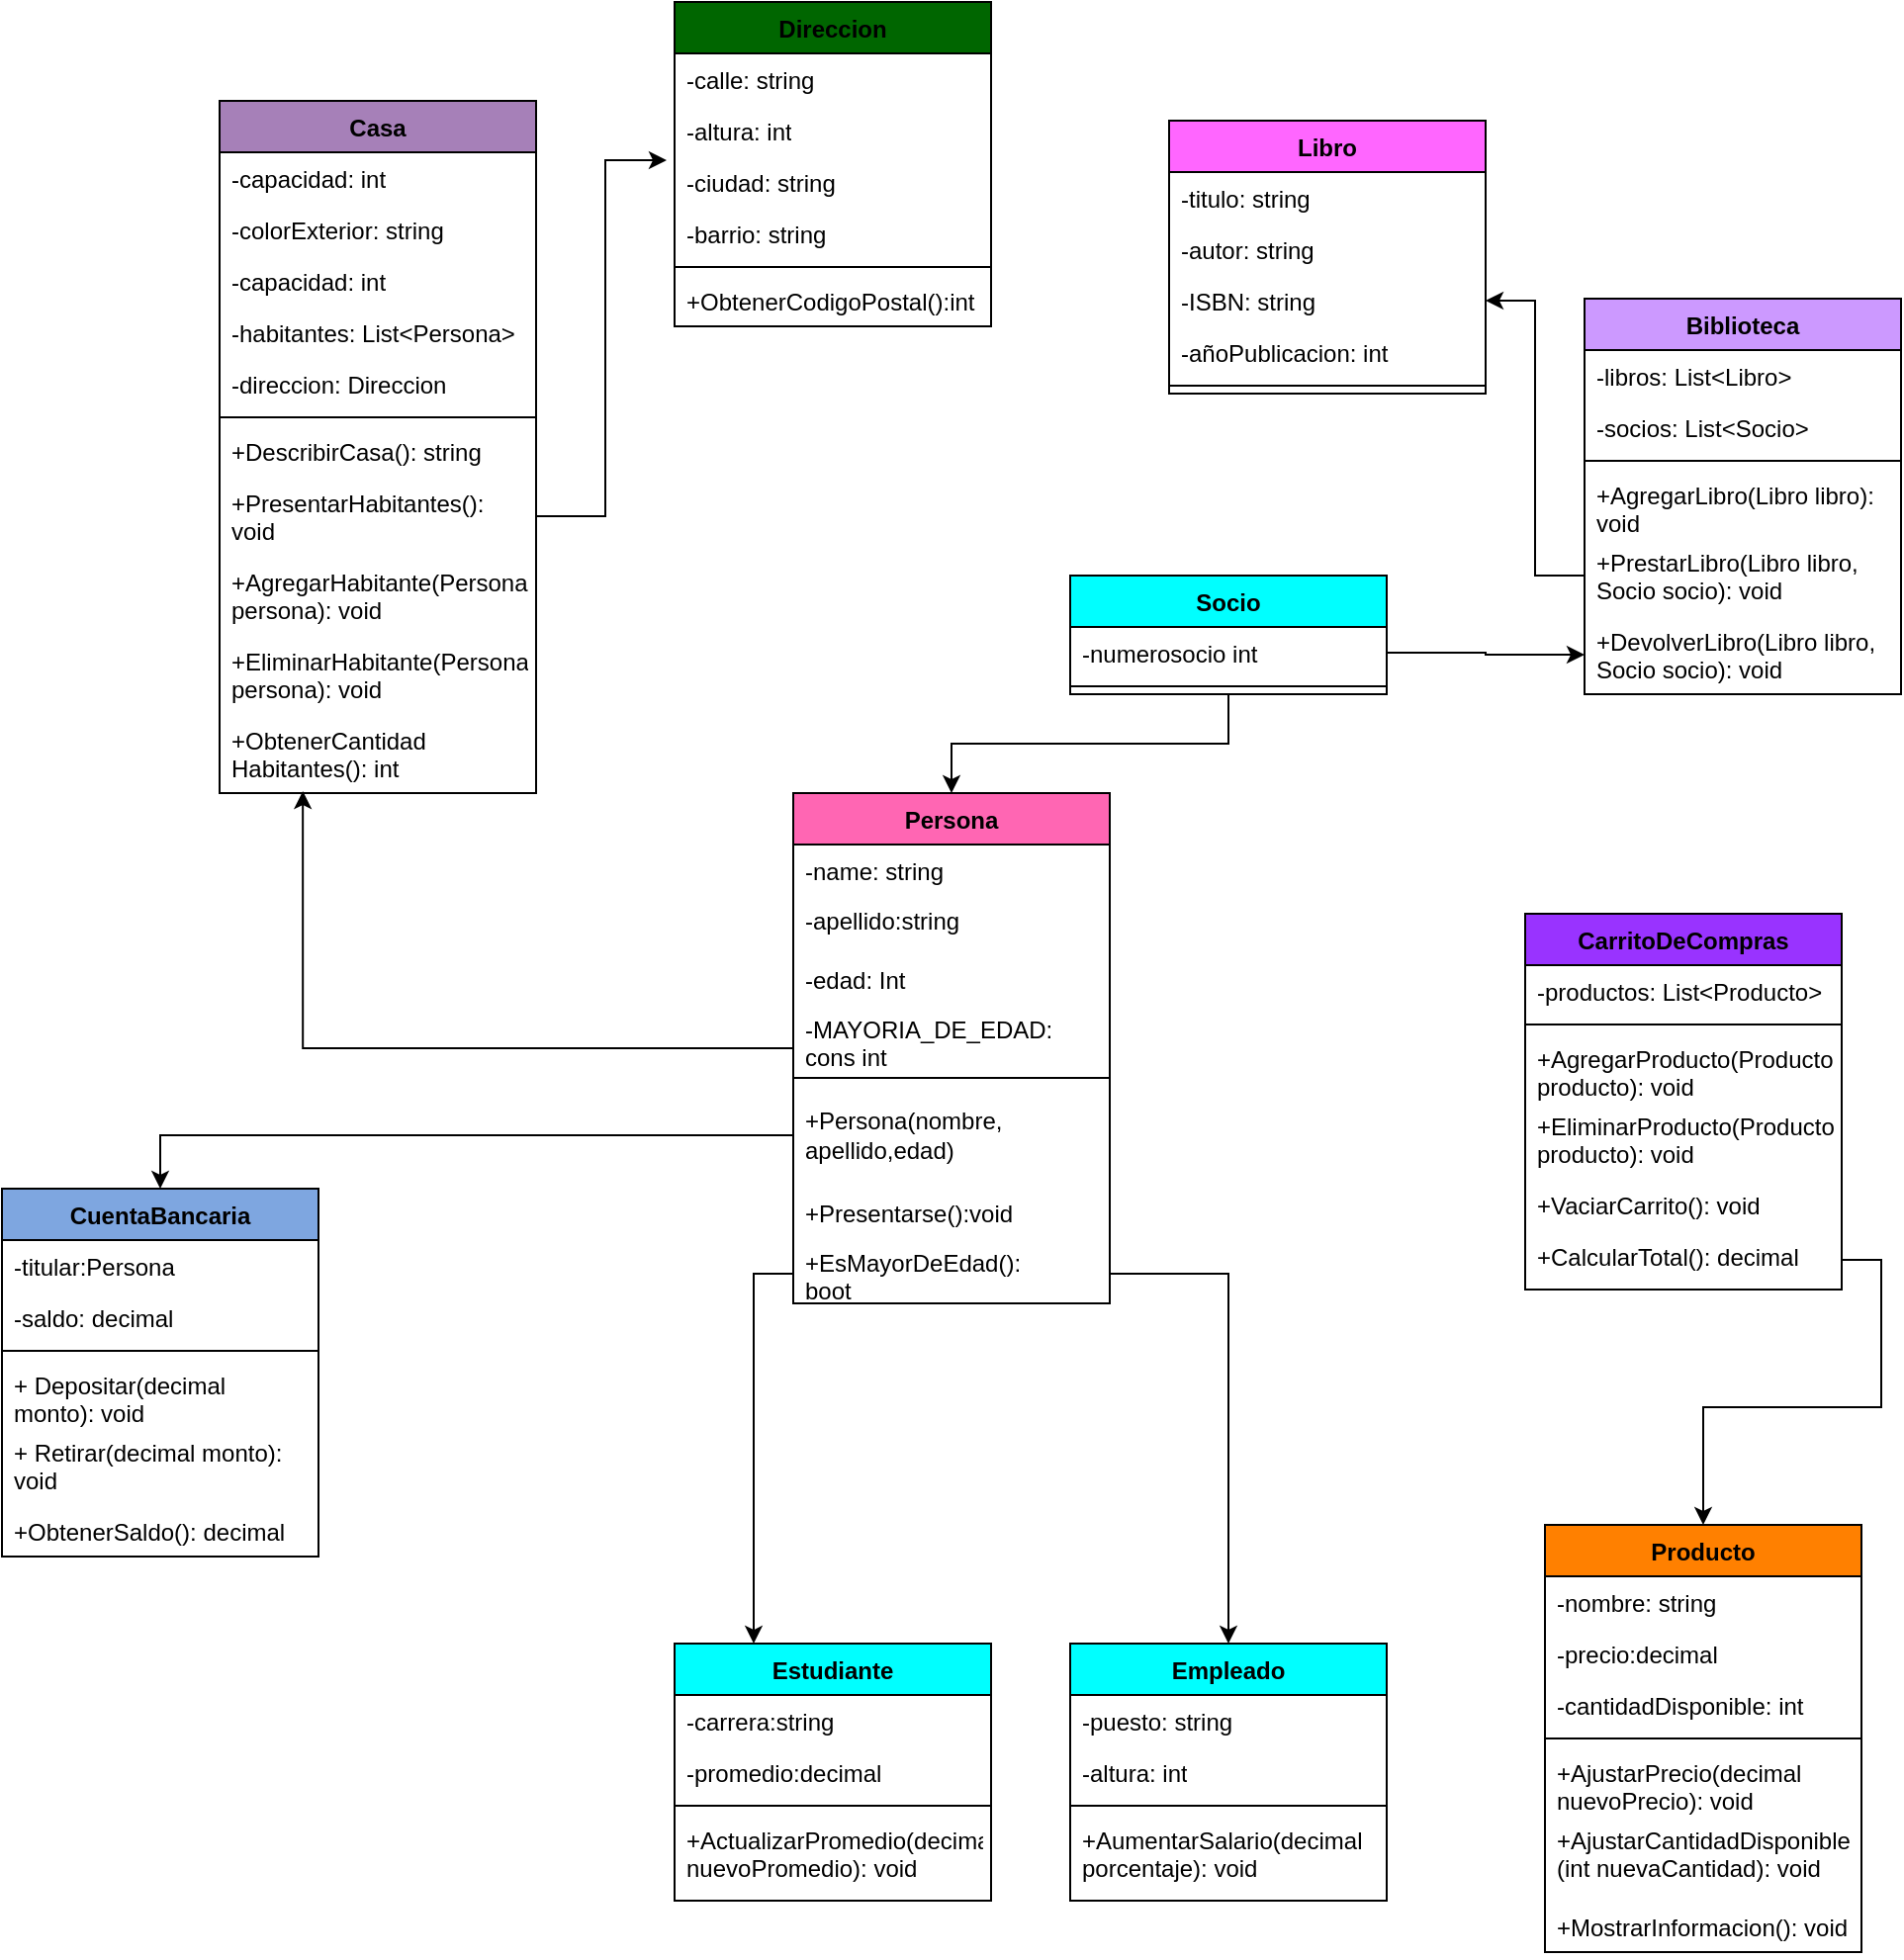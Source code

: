 <mxfile version="24.8.3">
  <diagram name="Página-1" id="iRsFr5Y1Sa56ySLIyRbA">
    <mxGraphModel dx="2694" dy="1879" grid="1" gridSize="10" guides="1" tooltips="1" connect="1" arrows="1" fold="1" page="1" pageScale="1" pageWidth="827" pageHeight="1169" math="0" shadow="0">
      <root>
        <mxCell id="0" />
        <mxCell id="1" parent="0" />
        <mxCell id="gKsdeVPD74ysriIEyNVD-20" value="Persona" style="swimlane;fontStyle=1;align=center;verticalAlign=top;childLayout=stackLayout;horizontal=1;startSize=26;horizontalStack=0;resizeParent=1;resizeParentMax=0;resizeLast=0;collapsible=1;marginBottom=0;whiteSpace=wrap;html=1;fillColor=#FF66B3;" vertex="1" parent="1">
          <mxGeometry x="380" y="-740" width="160" height="258" as="geometry" />
        </mxCell>
        <mxCell id="gKsdeVPD74ysriIEyNVD-21" value="-name: string" style="text;strokeColor=none;fillColor=none;align=left;verticalAlign=top;spacingLeft=4;spacingRight=4;overflow=hidden;rotatable=0;points=[[0,0.5],[1,0.5]];portConstraint=eastwest;whiteSpace=wrap;html=1;" vertex="1" parent="gKsdeVPD74ysriIEyNVD-20">
          <mxGeometry y="26" width="160" height="24" as="geometry" />
        </mxCell>
        <mxCell id="gKsdeVPD74ysriIEyNVD-10" value="-apellido:string" style="text;strokeColor=none;fillColor=none;align=left;verticalAlign=middle;spacingLeft=4;spacingRight=4;overflow=hidden;points=[[0,0.5],[1,0.5]];portConstraint=eastwest;rotatable=0;whiteSpace=wrap;html=1;" vertex="1" parent="gKsdeVPD74ysriIEyNVD-20">
          <mxGeometry y="50" width="160" height="30" as="geometry" />
        </mxCell>
        <mxCell id="gKsdeVPD74ysriIEyNVD-12" value="-edad: Int" style="text;strokeColor=none;fillColor=none;align=left;verticalAlign=middle;spacingLeft=4;spacingRight=4;overflow=hidden;points=[[0,0.5],[1,0.5]];portConstraint=eastwest;rotatable=0;whiteSpace=wrap;html=1;" vertex="1" parent="gKsdeVPD74ysriIEyNVD-20">
          <mxGeometry y="80" width="160" height="30" as="geometry" />
        </mxCell>
        <mxCell id="gKsdeVPD74ysriIEyNVD-29" value="-MAYORIA_DE_EDAD: cons int" style="text;strokeColor=none;fillColor=none;align=left;verticalAlign=middle;spacingLeft=4;spacingRight=4;overflow=hidden;points=[[0,0.5],[1,0.5]];portConstraint=eastwest;rotatable=0;whiteSpace=wrap;html=1;" vertex="1" parent="gKsdeVPD74ysriIEyNVD-20">
          <mxGeometry y="110" width="160" height="30" as="geometry" />
        </mxCell>
        <mxCell id="gKsdeVPD74ysriIEyNVD-22" value="" style="line;strokeWidth=1;fillColor=none;align=left;verticalAlign=middle;spacingTop=-1;spacingLeft=3;spacingRight=3;rotatable=0;labelPosition=right;points=[];portConstraint=eastwest;strokeColor=inherit;" vertex="1" parent="gKsdeVPD74ysriIEyNVD-20">
          <mxGeometry y="140" width="160" height="8" as="geometry" />
        </mxCell>
        <mxCell id="gKsdeVPD74ysriIEyNVD-16" value="+Persona(nombre,&lt;div&gt;apellido,&lt;span style=&quot;background-color: initial;&quot;&gt;edad)&lt;/span&gt;&lt;/div&gt;" style="text;strokeColor=none;fillColor=none;align=left;verticalAlign=middle;spacingLeft=4;spacingRight=4;overflow=hidden;points=[[0,0.5],[1,0.5]];portConstraint=eastwest;rotatable=0;whiteSpace=wrap;html=1;" vertex="1" parent="gKsdeVPD74ysriIEyNVD-20">
          <mxGeometry y="148" width="160" height="50" as="geometry" />
        </mxCell>
        <mxCell id="gKsdeVPD74ysriIEyNVD-18" value="+Presentarse():void" style="text;strokeColor=none;fillColor=none;align=left;verticalAlign=middle;spacingLeft=4;spacingRight=4;overflow=hidden;points=[[0,0.5],[1,0.5]];portConstraint=eastwest;rotatable=0;whiteSpace=wrap;html=1;" vertex="1" parent="gKsdeVPD74ysriIEyNVD-20">
          <mxGeometry y="198" width="160" height="30" as="geometry" />
        </mxCell>
        <mxCell id="gKsdeVPD74ysriIEyNVD-19" value="+EsMayorDeEdad():&lt;div&gt;boot&lt;/div&gt;" style="text;strokeColor=none;fillColor=none;align=left;verticalAlign=middle;spacingLeft=4;spacingRight=4;overflow=hidden;points=[[0,0.5],[1,0.5]];portConstraint=eastwest;rotatable=0;whiteSpace=wrap;html=1;" vertex="1" parent="gKsdeVPD74ysriIEyNVD-20">
          <mxGeometry y="228" width="160" height="30" as="geometry" />
        </mxCell>
        <mxCell id="gKsdeVPD74ysriIEyNVD-25" value="Casa&lt;div&gt;&lt;br&gt;&lt;/div&gt;" style="swimlane;fontStyle=1;align=center;verticalAlign=top;childLayout=stackLayout;horizontal=1;startSize=26;horizontalStack=0;resizeParent=1;resizeParentMax=0;resizeLast=0;collapsible=1;marginBottom=0;whiteSpace=wrap;html=1;fillColor=#A680B8;" vertex="1" parent="1">
          <mxGeometry x="90" y="-1090" width="160" height="350" as="geometry" />
        </mxCell>
        <mxCell id="gKsdeVPD74ysriIEyNVD-26" value="-capacidad: int" style="text;strokeColor=none;fillColor=none;align=left;verticalAlign=top;spacingLeft=4;spacingRight=4;overflow=hidden;rotatable=0;points=[[0,0.5],[1,0.5]];portConstraint=eastwest;whiteSpace=wrap;html=1;" vertex="1" parent="gKsdeVPD74ysriIEyNVD-25">
          <mxGeometry y="26" width="160" height="26" as="geometry" />
        </mxCell>
        <mxCell id="gKsdeVPD74ysriIEyNVD-30" value="-colorExterior: string" style="text;strokeColor=none;fillColor=none;align=left;verticalAlign=top;spacingLeft=4;spacingRight=4;overflow=hidden;rotatable=0;points=[[0,0.5],[1,0.5]];portConstraint=eastwest;whiteSpace=wrap;html=1;" vertex="1" parent="gKsdeVPD74ysriIEyNVD-25">
          <mxGeometry y="52" width="160" height="26" as="geometry" />
        </mxCell>
        <mxCell id="gKsdeVPD74ysriIEyNVD-31" value="-capacidad: int" style="text;strokeColor=none;fillColor=none;align=left;verticalAlign=top;spacingLeft=4;spacingRight=4;overflow=hidden;rotatable=0;points=[[0,0.5],[1,0.5]];portConstraint=eastwest;whiteSpace=wrap;html=1;" vertex="1" parent="gKsdeVPD74ysriIEyNVD-25">
          <mxGeometry y="78" width="160" height="26" as="geometry" />
        </mxCell>
        <mxCell id="gKsdeVPD74ysriIEyNVD-32" value="-habitantes: List&amp;lt;Persona&amp;gt;" style="text;strokeColor=none;fillColor=none;align=left;verticalAlign=top;spacingLeft=4;spacingRight=4;overflow=hidden;rotatable=0;points=[[0,0.5],[1,0.5]];portConstraint=eastwest;whiteSpace=wrap;html=1;" vertex="1" parent="gKsdeVPD74ysriIEyNVD-25">
          <mxGeometry y="104" width="160" height="26" as="geometry" />
        </mxCell>
        <mxCell id="gKsdeVPD74ysriIEyNVD-33" value="-direccion: Direccion" style="text;strokeColor=none;fillColor=none;align=left;verticalAlign=top;spacingLeft=4;spacingRight=4;overflow=hidden;rotatable=0;points=[[0,0.5],[1,0.5]];portConstraint=eastwest;whiteSpace=wrap;html=1;" vertex="1" parent="gKsdeVPD74ysriIEyNVD-25">
          <mxGeometry y="130" width="160" height="26" as="geometry" />
        </mxCell>
        <mxCell id="gKsdeVPD74ysriIEyNVD-27" value="" style="line;strokeWidth=1;fillColor=none;align=left;verticalAlign=middle;spacingTop=-1;spacingLeft=3;spacingRight=3;rotatable=0;labelPosition=right;points=[];portConstraint=eastwest;strokeColor=inherit;" vertex="1" parent="gKsdeVPD74ysriIEyNVD-25">
          <mxGeometry y="156" width="160" height="8" as="geometry" />
        </mxCell>
        <mxCell id="gKsdeVPD74ysriIEyNVD-28" value="+DescribirCasa(): string" style="text;strokeColor=none;fillColor=none;align=left;verticalAlign=top;spacingLeft=4;spacingRight=4;overflow=hidden;rotatable=0;points=[[0,0.5],[1,0.5]];portConstraint=eastwest;whiteSpace=wrap;html=1;" vertex="1" parent="gKsdeVPD74ysriIEyNVD-25">
          <mxGeometry y="164" width="160" height="26" as="geometry" />
        </mxCell>
        <mxCell id="gKsdeVPD74ysriIEyNVD-42" value="+PresentarHabitantes(): void" style="text;strokeColor=none;fillColor=none;align=left;verticalAlign=top;spacingLeft=4;spacingRight=4;overflow=hidden;rotatable=0;points=[[0,0.5],[1,0.5]];portConstraint=eastwest;whiteSpace=wrap;html=1;" vertex="1" parent="gKsdeVPD74ysriIEyNVD-25">
          <mxGeometry y="190" width="160" height="40" as="geometry" />
        </mxCell>
        <mxCell id="gKsdeVPD74ysriIEyNVD-43" value="+AgregarHabitante(Persona persona): void" style="text;strokeColor=none;fillColor=none;align=left;verticalAlign=top;spacingLeft=4;spacingRight=4;overflow=hidden;rotatable=0;points=[[0,0.5],[1,0.5]];portConstraint=eastwest;whiteSpace=wrap;html=1;" vertex="1" parent="gKsdeVPD74ysriIEyNVD-25">
          <mxGeometry y="230" width="160" height="40" as="geometry" />
        </mxCell>
        <mxCell id="gKsdeVPD74ysriIEyNVD-44" value="+EliminarHabitante(Persona persona): void" style="text;strokeColor=none;fillColor=none;align=left;verticalAlign=top;spacingLeft=4;spacingRight=4;overflow=hidden;rotatable=0;points=[[0,0.5],[1,0.5]];portConstraint=eastwest;whiteSpace=wrap;html=1;" vertex="1" parent="gKsdeVPD74ysriIEyNVD-25">
          <mxGeometry y="270" width="160" height="40" as="geometry" />
        </mxCell>
        <mxCell id="gKsdeVPD74ysriIEyNVD-45" value="+ObtenerCantidad&lt;div&gt;Habitantes(): int&lt;/div&gt;" style="text;strokeColor=none;fillColor=none;align=left;verticalAlign=top;spacingLeft=4;spacingRight=4;overflow=hidden;rotatable=0;points=[[0,0.5],[1,0.5]];portConstraint=eastwest;whiteSpace=wrap;html=1;" vertex="1" parent="gKsdeVPD74ysriIEyNVD-25">
          <mxGeometry y="310" width="160" height="40" as="geometry" />
        </mxCell>
        <mxCell id="gKsdeVPD74ysriIEyNVD-46" value="Direccion" style="swimlane;fontStyle=1;align=center;verticalAlign=top;childLayout=stackLayout;horizontal=1;startSize=26;horizontalStack=0;resizeParent=1;resizeParentMax=0;resizeLast=0;collapsible=1;marginBottom=0;whiteSpace=wrap;html=1;fillColor=#006600;" vertex="1" parent="1">
          <mxGeometry x="320" y="-1140" width="160" height="164" as="geometry" />
        </mxCell>
        <mxCell id="gKsdeVPD74ysriIEyNVD-47" value="-calle: string" style="text;strokeColor=none;fillColor=none;align=left;verticalAlign=top;spacingLeft=4;spacingRight=4;overflow=hidden;rotatable=0;points=[[0,0.5],[1,0.5]];portConstraint=eastwest;whiteSpace=wrap;html=1;" vertex="1" parent="gKsdeVPD74ysriIEyNVD-46">
          <mxGeometry y="26" width="160" height="26" as="geometry" />
        </mxCell>
        <mxCell id="gKsdeVPD74ysriIEyNVD-50" value="-altura: int" style="text;strokeColor=none;fillColor=none;align=left;verticalAlign=top;spacingLeft=4;spacingRight=4;overflow=hidden;rotatable=0;points=[[0,0.5],[1,0.5]];portConstraint=eastwest;whiteSpace=wrap;html=1;" vertex="1" parent="gKsdeVPD74ysriIEyNVD-46">
          <mxGeometry y="52" width="160" height="26" as="geometry" />
        </mxCell>
        <mxCell id="gKsdeVPD74ysriIEyNVD-51" value="-ciudad: string" style="text;strokeColor=none;fillColor=none;align=left;verticalAlign=top;spacingLeft=4;spacingRight=4;overflow=hidden;rotatable=0;points=[[0,0.5],[1,0.5]];portConstraint=eastwest;whiteSpace=wrap;html=1;" vertex="1" parent="gKsdeVPD74ysriIEyNVD-46">
          <mxGeometry y="78" width="160" height="26" as="geometry" />
        </mxCell>
        <mxCell id="gKsdeVPD74ysriIEyNVD-53" value="-barrio: string" style="text;strokeColor=none;fillColor=none;align=left;verticalAlign=top;spacingLeft=4;spacingRight=4;overflow=hidden;rotatable=0;points=[[0,0.5],[1,0.5]];portConstraint=eastwest;whiteSpace=wrap;html=1;" vertex="1" parent="gKsdeVPD74ysriIEyNVD-46">
          <mxGeometry y="104" width="160" height="26" as="geometry" />
        </mxCell>
        <mxCell id="gKsdeVPD74ysriIEyNVD-48" value="" style="line;strokeWidth=1;fillColor=none;align=left;verticalAlign=middle;spacingTop=-1;spacingLeft=3;spacingRight=3;rotatable=0;labelPosition=right;points=[];portConstraint=eastwest;strokeColor=inherit;" vertex="1" parent="gKsdeVPD74ysriIEyNVD-46">
          <mxGeometry y="130" width="160" height="8" as="geometry" />
        </mxCell>
        <mxCell id="gKsdeVPD74ysriIEyNVD-49" value="+ObtenerCodigoPostal():int" style="text;strokeColor=none;fillColor=none;align=left;verticalAlign=top;spacingLeft=4;spacingRight=4;overflow=hidden;rotatable=0;points=[[0,0.5],[1,0.5]];portConstraint=eastwest;whiteSpace=wrap;html=1;" vertex="1" parent="gKsdeVPD74ysriIEyNVD-46">
          <mxGeometry y="138" width="160" height="26" as="geometry" />
        </mxCell>
        <mxCell id="gKsdeVPD74ysriIEyNVD-54" value="CuentaBancaria" style="swimlane;fontStyle=1;align=center;verticalAlign=top;childLayout=stackLayout;horizontal=1;startSize=26;horizontalStack=0;resizeParent=1;resizeParentMax=0;resizeLast=0;collapsible=1;marginBottom=0;whiteSpace=wrap;html=1;fillColor=#7EA6E0;" vertex="1" parent="1">
          <mxGeometry x="-20" y="-540" width="160" height="186" as="geometry" />
        </mxCell>
        <mxCell id="gKsdeVPD74ysriIEyNVD-55" value="-titular:Persona&amp;nbsp;" style="text;strokeColor=none;fillColor=none;align=left;verticalAlign=top;spacingLeft=4;spacingRight=4;overflow=hidden;rotatable=0;points=[[0,0.5],[1,0.5]];portConstraint=eastwest;whiteSpace=wrap;html=1;" vertex="1" parent="gKsdeVPD74ysriIEyNVD-54">
          <mxGeometry y="26" width="160" height="26" as="geometry" />
        </mxCell>
        <mxCell id="gKsdeVPD74ysriIEyNVD-58" value="-saldo: decimal" style="text;strokeColor=none;fillColor=none;align=left;verticalAlign=top;spacingLeft=4;spacingRight=4;overflow=hidden;rotatable=0;points=[[0,0.5],[1,0.5]];portConstraint=eastwest;whiteSpace=wrap;html=1;" vertex="1" parent="gKsdeVPD74ysriIEyNVD-54">
          <mxGeometry y="52" width="160" height="26" as="geometry" />
        </mxCell>
        <mxCell id="gKsdeVPD74ysriIEyNVD-56" value="" style="line;strokeWidth=1;fillColor=none;align=left;verticalAlign=middle;spacingTop=-1;spacingLeft=3;spacingRight=3;rotatable=0;labelPosition=right;points=[];portConstraint=eastwest;strokeColor=inherit;" vertex="1" parent="gKsdeVPD74ysriIEyNVD-54">
          <mxGeometry y="78" width="160" height="8" as="geometry" />
        </mxCell>
        <mxCell id="gKsdeVPD74ysriIEyNVD-57" value="+ Depositar(decimal monto): void" style="text;strokeColor=none;fillColor=none;align=left;verticalAlign=top;spacingLeft=4;spacingRight=4;overflow=hidden;rotatable=0;points=[[0,0.5],[1,0.5]];portConstraint=eastwest;whiteSpace=wrap;html=1;" vertex="1" parent="gKsdeVPD74ysriIEyNVD-54">
          <mxGeometry y="86" width="160" height="34" as="geometry" />
        </mxCell>
        <mxCell id="gKsdeVPD74ysriIEyNVD-59" value="+ Retirar(decimal monto): void" style="text;strokeColor=none;fillColor=none;align=left;verticalAlign=top;spacingLeft=4;spacingRight=4;overflow=hidden;rotatable=0;points=[[0,0.5],[1,0.5]];portConstraint=eastwest;whiteSpace=wrap;html=1;" vertex="1" parent="gKsdeVPD74ysriIEyNVD-54">
          <mxGeometry y="120" width="160" height="40" as="geometry" />
        </mxCell>
        <mxCell id="gKsdeVPD74ysriIEyNVD-60" value="+ObtenerSaldo(): decimal" style="text;strokeColor=none;fillColor=none;align=left;verticalAlign=top;spacingLeft=4;spacingRight=4;overflow=hidden;rotatable=0;points=[[0,0.5],[1,0.5]];portConstraint=eastwest;whiteSpace=wrap;html=1;" vertex="1" parent="gKsdeVPD74ysriIEyNVD-54">
          <mxGeometry y="160" width="160" height="26" as="geometry" />
        </mxCell>
        <mxCell id="gKsdeVPD74ysriIEyNVD-61" value="Producto" style="swimlane;fontStyle=1;align=center;verticalAlign=top;childLayout=stackLayout;horizontal=1;startSize=26;horizontalStack=0;resizeParent=1;resizeParentMax=0;resizeLast=0;collapsible=1;marginBottom=0;whiteSpace=wrap;html=1;fillColor=#FF8000;" vertex="1" parent="1">
          <mxGeometry x="760" y="-370" width="160" height="216" as="geometry" />
        </mxCell>
        <mxCell id="gKsdeVPD74ysriIEyNVD-62" value="-nombre: string&amp;nbsp;" style="text;strokeColor=none;fillColor=none;align=left;verticalAlign=top;spacingLeft=4;spacingRight=4;overflow=hidden;rotatable=0;points=[[0,0.5],[1,0.5]];portConstraint=eastwest;whiteSpace=wrap;html=1;" vertex="1" parent="gKsdeVPD74ysriIEyNVD-61">
          <mxGeometry y="26" width="160" height="26" as="geometry" />
        </mxCell>
        <mxCell id="gKsdeVPD74ysriIEyNVD-68" value="-precio:decimal" style="text;strokeColor=none;fillColor=none;align=left;verticalAlign=top;spacingLeft=4;spacingRight=4;overflow=hidden;rotatable=0;points=[[0,0.5],[1,0.5]];portConstraint=eastwest;whiteSpace=wrap;html=1;" vertex="1" parent="gKsdeVPD74ysriIEyNVD-61">
          <mxGeometry y="52" width="160" height="26" as="geometry" />
        </mxCell>
        <mxCell id="gKsdeVPD74ysriIEyNVD-63" value="-cantidadDisponible: int" style="text;strokeColor=none;fillColor=none;align=left;verticalAlign=top;spacingLeft=4;spacingRight=4;overflow=hidden;rotatable=0;points=[[0,0.5],[1,0.5]];portConstraint=eastwest;whiteSpace=wrap;html=1;" vertex="1" parent="gKsdeVPD74ysriIEyNVD-61">
          <mxGeometry y="78" width="160" height="26" as="geometry" />
        </mxCell>
        <mxCell id="gKsdeVPD74ysriIEyNVD-64" value="" style="line;strokeWidth=1;fillColor=none;align=left;verticalAlign=middle;spacingTop=-1;spacingLeft=3;spacingRight=3;rotatable=0;labelPosition=right;points=[];portConstraint=eastwest;strokeColor=inherit;" vertex="1" parent="gKsdeVPD74ysriIEyNVD-61">
          <mxGeometry y="104" width="160" height="8" as="geometry" />
        </mxCell>
        <mxCell id="gKsdeVPD74ysriIEyNVD-65" value="+AjustarPrecio(decimal nuevoPrecio): void" style="text;strokeColor=none;fillColor=none;align=left;verticalAlign=top;spacingLeft=4;spacingRight=4;overflow=hidden;rotatable=0;points=[[0,0.5],[1,0.5]];portConstraint=eastwest;whiteSpace=wrap;html=1;" vertex="1" parent="gKsdeVPD74ysriIEyNVD-61">
          <mxGeometry y="112" width="160" height="34" as="geometry" />
        </mxCell>
        <mxCell id="gKsdeVPD74ysriIEyNVD-66" value="+AjustarCantidadDisponible&lt;div&gt;(int nuevaCantidad): void&lt;/div&gt;" style="text;strokeColor=none;fillColor=none;align=left;verticalAlign=top;spacingLeft=4;spacingRight=4;overflow=hidden;rotatable=0;points=[[0,0.5],[1,0.5]];portConstraint=eastwest;whiteSpace=wrap;html=1;" vertex="1" parent="gKsdeVPD74ysriIEyNVD-61">
          <mxGeometry y="146" width="160" height="44" as="geometry" />
        </mxCell>
        <mxCell id="gKsdeVPD74ysriIEyNVD-67" value="+MostrarInformacion(): void" style="text;strokeColor=none;fillColor=none;align=left;verticalAlign=top;spacingLeft=4;spacingRight=4;overflow=hidden;rotatable=0;points=[[0,0.5],[1,0.5]];portConstraint=eastwest;whiteSpace=wrap;html=1;" vertex="1" parent="gKsdeVPD74ysriIEyNVD-61">
          <mxGeometry y="190" width="160" height="26" as="geometry" />
        </mxCell>
        <mxCell id="gKsdeVPD74ysriIEyNVD-69" value="CarritoDeCompras" style="swimlane;fontStyle=1;align=center;verticalAlign=top;childLayout=stackLayout;horizontal=1;startSize=26;horizontalStack=0;resizeParent=1;resizeParentMax=0;resizeLast=0;collapsible=1;marginBottom=0;whiteSpace=wrap;html=1;fillColor=#9933FF;" vertex="1" parent="1">
          <mxGeometry x="750" y="-679" width="160" height="190" as="geometry" />
        </mxCell>
        <mxCell id="gKsdeVPD74ysriIEyNVD-70" value="-productos: List&amp;lt;Producto&amp;gt;" style="text;strokeColor=none;fillColor=none;align=left;verticalAlign=top;spacingLeft=4;spacingRight=4;overflow=hidden;rotatable=0;points=[[0,0.5],[1,0.5]];portConstraint=eastwest;whiteSpace=wrap;html=1;" vertex="1" parent="gKsdeVPD74ysriIEyNVD-69">
          <mxGeometry y="26" width="160" height="26" as="geometry" />
        </mxCell>
        <mxCell id="gKsdeVPD74ysriIEyNVD-72" value="" style="line;strokeWidth=1;fillColor=none;align=left;verticalAlign=middle;spacingTop=-1;spacingLeft=3;spacingRight=3;rotatable=0;labelPosition=right;points=[];portConstraint=eastwest;strokeColor=inherit;" vertex="1" parent="gKsdeVPD74ysriIEyNVD-69">
          <mxGeometry y="52" width="160" height="8" as="geometry" />
        </mxCell>
        <mxCell id="gKsdeVPD74ysriIEyNVD-73" value="+AgregarProducto(Producto producto): void" style="text;strokeColor=none;fillColor=none;align=left;verticalAlign=top;spacingLeft=4;spacingRight=4;overflow=hidden;rotatable=0;points=[[0,0.5],[1,0.5]];portConstraint=eastwest;whiteSpace=wrap;html=1;" vertex="1" parent="gKsdeVPD74ysriIEyNVD-69">
          <mxGeometry y="60" width="160" height="34" as="geometry" />
        </mxCell>
        <mxCell id="gKsdeVPD74ysriIEyNVD-74" value="+EliminarProducto(Producto producto): void" style="text;strokeColor=none;fillColor=none;align=left;verticalAlign=top;spacingLeft=4;spacingRight=4;overflow=hidden;rotatable=0;points=[[0,0.5],[1,0.5]];portConstraint=eastwest;whiteSpace=wrap;html=1;" vertex="1" parent="gKsdeVPD74ysriIEyNVD-69">
          <mxGeometry y="94" width="160" height="40" as="geometry" />
        </mxCell>
        <mxCell id="gKsdeVPD74ysriIEyNVD-75" value="+VaciarCarrito(): void" style="text;strokeColor=none;fillColor=none;align=left;verticalAlign=top;spacingLeft=4;spacingRight=4;overflow=hidden;rotatable=0;points=[[0,0.5],[1,0.5]];portConstraint=eastwest;whiteSpace=wrap;html=1;" vertex="1" parent="gKsdeVPD74ysriIEyNVD-69">
          <mxGeometry y="134" width="160" height="26" as="geometry" />
        </mxCell>
        <mxCell id="gKsdeVPD74ysriIEyNVD-76" value="+CalcularTotal(): decimal" style="text;strokeColor=none;fillColor=none;align=left;verticalAlign=top;spacingLeft=4;spacingRight=4;overflow=hidden;rotatable=0;points=[[0,0.5],[1,0.5]];portConstraint=eastwest;whiteSpace=wrap;html=1;" vertex="1" parent="gKsdeVPD74ysriIEyNVD-69">
          <mxGeometry y="160" width="160" height="30" as="geometry" />
        </mxCell>
        <mxCell id="gKsdeVPD74ysriIEyNVD-77" value="Empleado" style="swimlane;fontStyle=1;align=center;verticalAlign=top;childLayout=stackLayout;horizontal=1;startSize=26;horizontalStack=0;resizeParent=1;resizeParentMax=0;resizeLast=0;collapsible=1;marginBottom=0;whiteSpace=wrap;html=1;fillColor=#00FFFF;" vertex="1" parent="1">
          <mxGeometry x="520" y="-310" width="160" height="130" as="geometry" />
        </mxCell>
        <mxCell id="gKsdeVPD74ysriIEyNVD-78" value="-puesto: string" style="text;strokeColor=none;fillColor=none;align=left;verticalAlign=top;spacingLeft=4;spacingRight=4;overflow=hidden;rotatable=0;points=[[0,0.5],[1,0.5]];portConstraint=eastwest;whiteSpace=wrap;html=1;" vertex="1" parent="gKsdeVPD74ysriIEyNVD-77">
          <mxGeometry y="26" width="160" height="26" as="geometry" />
        </mxCell>
        <mxCell id="gKsdeVPD74ysriIEyNVD-79" value="-altura: int" style="text;strokeColor=none;fillColor=none;align=left;verticalAlign=top;spacingLeft=4;spacingRight=4;overflow=hidden;rotatable=0;points=[[0,0.5],[1,0.5]];portConstraint=eastwest;whiteSpace=wrap;html=1;" vertex="1" parent="gKsdeVPD74ysriIEyNVD-77">
          <mxGeometry y="52" width="160" height="26" as="geometry" />
        </mxCell>
        <mxCell id="gKsdeVPD74ysriIEyNVD-82" value="" style="line;strokeWidth=1;fillColor=none;align=left;verticalAlign=middle;spacingTop=-1;spacingLeft=3;spacingRight=3;rotatable=0;labelPosition=right;points=[];portConstraint=eastwest;strokeColor=inherit;" vertex="1" parent="gKsdeVPD74ysriIEyNVD-77">
          <mxGeometry y="78" width="160" height="8" as="geometry" />
        </mxCell>
        <mxCell id="gKsdeVPD74ysriIEyNVD-83" value="+AumentarSalario(decimal porcentaje): void" style="text;strokeColor=none;fillColor=none;align=left;verticalAlign=top;spacingLeft=4;spacingRight=4;overflow=hidden;rotatable=0;points=[[0,0.5],[1,0.5]];portConstraint=eastwest;whiteSpace=wrap;html=1;" vertex="1" parent="gKsdeVPD74ysriIEyNVD-77">
          <mxGeometry y="86" width="160" height="44" as="geometry" />
        </mxCell>
        <mxCell id="gKsdeVPD74ysriIEyNVD-84" value="Estudiante" style="swimlane;fontStyle=1;align=center;verticalAlign=top;childLayout=stackLayout;horizontal=1;startSize=26;horizontalStack=0;resizeParent=1;resizeParentMax=0;resizeLast=0;collapsible=1;marginBottom=0;whiteSpace=wrap;html=1;fillColor=#00FFFF;" vertex="1" parent="1">
          <mxGeometry x="320" y="-310" width="160" height="130" as="geometry" />
        </mxCell>
        <mxCell id="gKsdeVPD74ysriIEyNVD-85" value="-carrera:string" style="text;strokeColor=none;fillColor=none;align=left;verticalAlign=top;spacingLeft=4;spacingRight=4;overflow=hidden;rotatable=0;points=[[0,0.5],[1,0.5]];portConstraint=eastwest;whiteSpace=wrap;html=1;" vertex="1" parent="gKsdeVPD74ysriIEyNVD-84">
          <mxGeometry y="26" width="160" height="26" as="geometry" />
        </mxCell>
        <mxCell id="gKsdeVPD74ysriIEyNVD-86" value="-promedio:decimal" style="text;strokeColor=none;fillColor=none;align=left;verticalAlign=top;spacingLeft=4;spacingRight=4;overflow=hidden;rotatable=0;points=[[0,0.5],[1,0.5]];portConstraint=eastwest;whiteSpace=wrap;html=1;" vertex="1" parent="gKsdeVPD74ysriIEyNVD-84">
          <mxGeometry y="52" width="160" height="26" as="geometry" />
        </mxCell>
        <mxCell id="gKsdeVPD74ysriIEyNVD-87" value="" style="line;strokeWidth=1;fillColor=none;align=left;verticalAlign=middle;spacingTop=-1;spacingLeft=3;spacingRight=3;rotatable=0;labelPosition=right;points=[];portConstraint=eastwest;strokeColor=inherit;" vertex="1" parent="gKsdeVPD74ysriIEyNVD-84">
          <mxGeometry y="78" width="160" height="8" as="geometry" />
        </mxCell>
        <mxCell id="gKsdeVPD74ysriIEyNVD-88" value="+ActualizarPromedio(decimal nuevoPromedio): void" style="text;strokeColor=none;fillColor=none;align=left;verticalAlign=top;spacingLeft=4;spacingRight=4;overflow=hidden;rotatable=0;points=[[0,0.5],[1,0.5]];portConstraint=eastwest;whiteSpace=wrap;html=1;" vertex="1" parent="gKsdeVPD74ysriIEyNVD-84">
          <mxGeometry y="86" width="160" height="44" as="geometry" />
        </mxCell>
        <mxCell id="gKsdeVPD74ysriIEyNVD-105" value="Libro" style="swimlane;fontStyle=1;align=center;verticalAlign=top;childLayout=stackLayout;horizontal=1;startSize=26;horizontalStack=0;resizeParent=1;resizeParentMax=0;resizeLast=0;collapsible=1;marginBottom=0;whiteSpace=wrap;html=1;fillColor=#FF66FF;" vertex="1" parent="1">
          <mxGeometry x="570" y="-1080" width="160" height="138" as="geometry" />
        </mxCell>
        <mxCell id="gKsdeVPD74ysriIEyNVD-106" value="-titulo: string" style="text;strokeColor=none;fillColor=none;align=left;verticalAlign=top;spacingLeft=4;spacingRight=4;overflow=hidden;rotatable=0;points=[[0,0.5],[1,0.5]];portConstraint=eastwest;whiteSpace=wrap;html=1;" vertex="1" parent="gKsdeVPD74ysriIEyNVD-105">
          <mxGeometry y="26" width="160" height="26" as="geometry" />
        </mxCell>
        <mxCell id="gKsdeVPD74ysriIEyNVD-107" value="-autor: string" style="text;strokeColor=none;fillColor=none;align=left;verticalAlign=top;spacingLeft=4;spacingRight=4;overflow=hidden;rotatable=0;points=[[0,0.5],[1,0.5]];portConstraint=eastwest;whiteSpace=wrap;html=1;" vertex="1" parent="gKsdeVPD74ysriIEyNVD-105">
          <mxGeometry y="52" width="160" height="26" as="geometry" />
        </mxCell>
        <mxCell id="gKsdeVPD74ysriIEyNVD-108" value="-ISBN: string" style="text;strokeColor=none;fillColor=none;align=left;verticalAlign=top;spacingLeft=4;spacingRight=4;overflow=hidden;rotatable=0;points=[[0,0.5],[1,0.5]];portConstraint=eastwest;whiteSpace=wrap;html=1;" vertex="1" parent="gKsdeVPD74ysriIEyNVD-105">
          <mxGeometry y="78" width="160" height="26" as="geometry" />
        </mxCell>
        <mxCell id="gKsdeVPD74ysriIEyNVD-109" value="-añoPublicacion: int" style="text;strokeColor=none;fillColor=none;align=left;verticalAlign=top;spacingLeft=4;spacingRight=4;overflow=hidden;rotatable=0;points=[[0,0.5],[1,0.5]];portConstraint=eastwest;whiteSpace=wrap;html=1;" vertex="1" parent="gKsdeVPD74ysriIEyNVD-105">
          <mxGeometry y="104" width="160" height="26" as="geometry" />
        </mxCell>
        <mxCell id="gKsdeVPD74ysriIEyNVD-110" value="" style="line;strokeWidth=1;fillColor=none;align=left;verticalAlign=middle;spacingTop=-1;spacingLeft=3;spacingRight=3;rotatable=0;labelPosition=right;points=[];portConstraint=eastwest;strokeColor=inherit;" vertex="1" parent="gKsdeVPD74ysriIEyNVD-105">
          <mxGeometry y="130" width="160" height="8" as="geometry" />
        </mxCell>
        <mxCell id="gKsdeVPD74ysriIEyNVD-112" value="Biblioteca" style="swimlane;fontStyle=1;align=center;verticalAlign=top;childLayout=stackLayout;horizontal=1;startSize=26;horizontalStack=0;resizeParent=1;resizeParentMax=0;resizeLast=0;collapsible=1;marginBottom=0;whiteSpace=wrap;html=1;fillColor=#CC99FF;" vertex="1" parent="1">
          <mxGeometry x="780" y="-990" width="160" height="200" as="geometry" />
        </mxCell>
        <mxCell id="gKsdeVPD74ysriIEyNVD-113" value="-libros: List&amp;lt;Libro&amp;gt;" style="text;strokeColor=none;fillColor=none;align=left;verticalAlign=top;spacingLeft=4;spacingRight=4;overflow=hidden;rotatable=0;points=[[0,0.5],[1,0.5]];portConstraint=eastwest;whiteSpace=wrap;html=1;" vertex="1" parent="gKsdeVPD74ysriIEyNVD-112">
          <mxGeometry y="26" width="160" height="26" as="geometry" />
        </mxCell>
        <mxCell id="gKsdeVPD74ysriIEyNVD-114" value="-socios: List&amp;lt;Socio&amp;gt;" style="text;strokeColor=none;fillColor=none;align=left;verticalAlign=top;spacingLeft=4;spacingRight=4;overflow=hidden;rotatable=0;points=[[0,0.5],[1,0.5]];portConstraint=eastwest;whiteSpace=wrap;html=1;" vertex="1" parent="gKsdeVPD74ysriIEyNVD-112">
          <mxGeometry y="52" width="160" height="26" as="geometry" />
        </mxCell>
        <mxCell id="gKsdeVPD74ysriIEyNVD-117" value="" style="line;strokeWidth=1;fillColor=none;align=left;verticalAlign=middle;spacingTop=-1;spacingLeft=3;spacingRight=3;rotatable=0;labelPosition=right;points=[];portConstraint=eastwest;strokeColor=inherit;" vertex="1" parent="gKsdeVPD74ysriIEyNVD-112">
          <mxGeometry y="78" width="160" height="8" as="geometry" />
        </mxCell>
        <mxCell id="gKsdeVPD74ysriIEyNVD-115" value="+AgregarLibro(Libro libro): void" style="text;strokeColor=none;fillColor=none;align=left;verticalAlign=top;spacingLeft=4;spacingRight=4;overflow=hidden;rotatable=0;points=[[0,0.5],[1,0.5]];portConstraint=eastwest;whiteSpace=wrap;html=1;" vertex="1" parent="gKsdeVPD74ysriIEyNVD-112">
          <mxGeometry y="86" width="160" height="34" as="geometry" />
        </mxCell>
        <mxCell id="gKsdeVPD74ysriIEyNVD-118" value="+PrestarLibro(Libro libro, Socio socio): void" style="text;strokeColor=none;fillColor=none;align=left;verticalAlign=top;spacingLeft=4;spacingRight=4;overflow=hidden;rotatable=0;points=[[0,0.5],[1,0.5]];portConstraint=eastwest;whiteSpace=wrap;html=1;" vertex="1" parent="gKsdeVPD74ysriIEyNVD-112">
          <mxGeometry y="120" width="160" height="40" as="geometry" />
        </mxCell>
        <mxCell id="gKsdeVPD74ysriIEyNVD-116" value="+DevolverLibro(Libro libro, Socio socio): void" style="text;strokeColor=none;fillColor=none;align=left;verticalAlign=top;spacingLeft=4;spacingRight=4;overflow=hidden;rotatable=0;points=[[0,0.5],[1,0.5]];portConstraint=eastwest;whiteSpace=wrap;html=1;" vertex="1" parent="gKsdeVPD74ysriIEyNVD-112">
          <mxGeometry y="160" width="160" height="40" as="geometry" />
        </mxCell>
        <mxCell id="gKsdeVPD74ysriIEyNVD-119" style="edgeStyle=orthogonalEdgeStyle;rounded=0;orthogonalLoop=1;jettySize=auto;html=1;entryX=0.263;entryY=0.975;entryDx=0;entryDy=0;entryPerimeter=0;" edge="1" parent="1" source="gKsdeVPD74ysriIEyNVD-20" target="gKsdeVPD74ysriIEyNVD-45">
          <mxGeometry relative="1" as="geometry" />
        </mxCell>
        <mxCell id="gKsdeVPD74ysriIEyNVD-120" style="edgeStyle=orthogonalEdgeStyle;rounded=0;orthogonalLoop=1;jettySize=auto;html=1;entryX=0.25;entryY=0;entryDx=0;entryDy=0;" edge="1" parent="1" source="gKsdeVPD74ysriIEyNVD-19" target="gKsdeVPD74ysriIEyNVD-84">
          <mxGeometry relative="1" as="geometry" />
        </mxCell>
        <mxCell id="gKsdeVPD74ysriIEyNVD-121" style="edgeStyle=orthogonalEdgeStyle;rounded=0;orthogonalLoop=1;jettySize=auto;html=1;entryX=0.5;entryY=0;entryDx=0;entryDy=0;" edge="1" parent="1" source="gKsdeVPD74ysriIEyNVD-19" target="gKsdeVPD74ysriIEyNVD-77">
          <mxGeometry relative="1" as="geometry" />
        </mxCell>
        <mxCell id="gKsdeVPD74ysriIEyNVD-122" style="edgeStyle=orthogonalEdgeStyle;rounded=0;orthogonalLoop=1;jettySize=auto;html=1;entryX=-0.025;entryY=0.077;entryDx=0;entryDy=0;entryPerimeter=0;" edge="1" parent="1" source="gKsdeVPD74ysriIEyNVD-42" target="gKsdeVPD74ysriIEyNVD-51">
          <mxGeometry relative="1" as="geometry" />
        </mxCell>
        <mxCell id="gKsdeVPD74ysriIEyNVD-123" style="edgeStyle=orthogonalEdgeStyle;rounded=0;orthogonalLoop=1;jettySize=auto;html=1;entryX=0.5;entryY=0;entryDx=0;entryDy=0;" edge="1" parent="1" source="gKsdeVPD74ysriIEyNVD-16" target="gKsdeVPD74ysriIEyNVD-54">
          <mxGeometry relative="1" as="geometry" />
        </mxCell>
        <mxCell id="gKsdeVPD74ysriIEyNVD-124" style="edgeStyle=orthogonalEdgeStyle;rounded=0;orthogonalLoop=1;jettySize=auto;html=1;" edge="1" parent="1" source="gKsdeVPD74ysriIEyNVD-118" target="gKsdeVPD74ysriIEyNVD-108">
          <mxGeometry relative="1" as="geometry" />
        </mxCell>
        <mxCell id="gKsdeVPD74ysriIEyNVD-126" style="edgeStyle=orthogonalEdgeStyle;rounded=0;orthogonalLoop=1;jettySize=auto;html=1;entryX=0.5;entryY=0;entryDx=0;entryDy=0;" edge="1" parent="1" source="gKsdeVPD74ysriIEyNVD-76" target="gKsdeVPD74ysriIEyNVD-61">
          <mxGeometry relative="1" as="geometry" />
        </mxCell>
        <mxCell id="gKsdeVPD74ysriIEyNVD-132" style="edgeStyle=orthogonalEdgeStyle;rounded=0;orthogonalLoop=1;jettySize=auto;html=1;entryX=0.5;entryY=0;entryDx=0;entryDy=0;" edge="1" parent="1" source="gKsdeVPD74ysriIEyNVD-127" target="gKsdeVPD74ysriIEyNVD-20">
          <mxGeometry relative="1" as="geometry" />
        </mxCell>
        <mxCell id="gKsdeVPD74ysriIEyNVD-127" value="Socio" style="swimlane;fontStyle=1;align=center;verticalAlign=top;childLayout=stackLayout;horizontal=1;startSize=26;horizontalStack=0;resizeParent=1;resizeParentMax=0;resizeLast=0;collapsible=1;marginBottom=0;whiteSpace=wrap;html=1;fillColor=#00FFFF;" vertex="1" parent="1">
          <mxGeometry x="520" y="-850" width="160" height="60" as="geometry" />
        </mxCell>
        <mxCell id="gKsdeVPD74ysriIEyNVD-128" value="-numerosocio int" style="text;strokeColor=none;fillColor=none;align=left;verticalAlign=top;spacingLeft=4;spacingRight=4;overflow=hidden;rotatable=0;points=[[0,0.5],[1,0.5]];portConstraint=eastwest;whiteSpace=wrap;html=1;" vertex="1" parent="gKsdeVPD74ysriIEyNVD-127">
          <mxGeometry y="26" width="160" height="26" as="geometry" />
        </mxCell>
        <mxCell id="gKsdeVPD74ysriIEyNVD-130" value="" style="line;strokeWidth=1;fillColor=none;align=left;verticalAlign=middle;spacingTop=-1;spacingLeft=3;spacingRight=3;rotatable=0;labelPosition=right;points=[];portConstraint=eastwest;strokeColor=inherit;" vertex="1" parent="gKsdeVPD74ysriIEyNVD-127">
          <mxGeometry y="52" width="160" height="8" as="geometry" />
        </mxCell>
        <mxCell id="gKsdeVPD74ysriIEyNVD-133" style="edgeStyle=orthogonalEdgeStyle;rounded=0;orthogonalLoop=1;jettySize=auto;html=1;" edge="1" parent="1" source="gKsdeVPD74ysriIEyNVD-128" target="gKsdeVPD74ysriIEyNVD-116">
          <mxGeometry relative="1" as="geometry">
            <mxPoint x="710" y="-690" as="targetPoint" />
          </mxGeometry>
        </mxCell>
      </root>
    </mxGraphModel>
  </diagram>
</mxfile>

